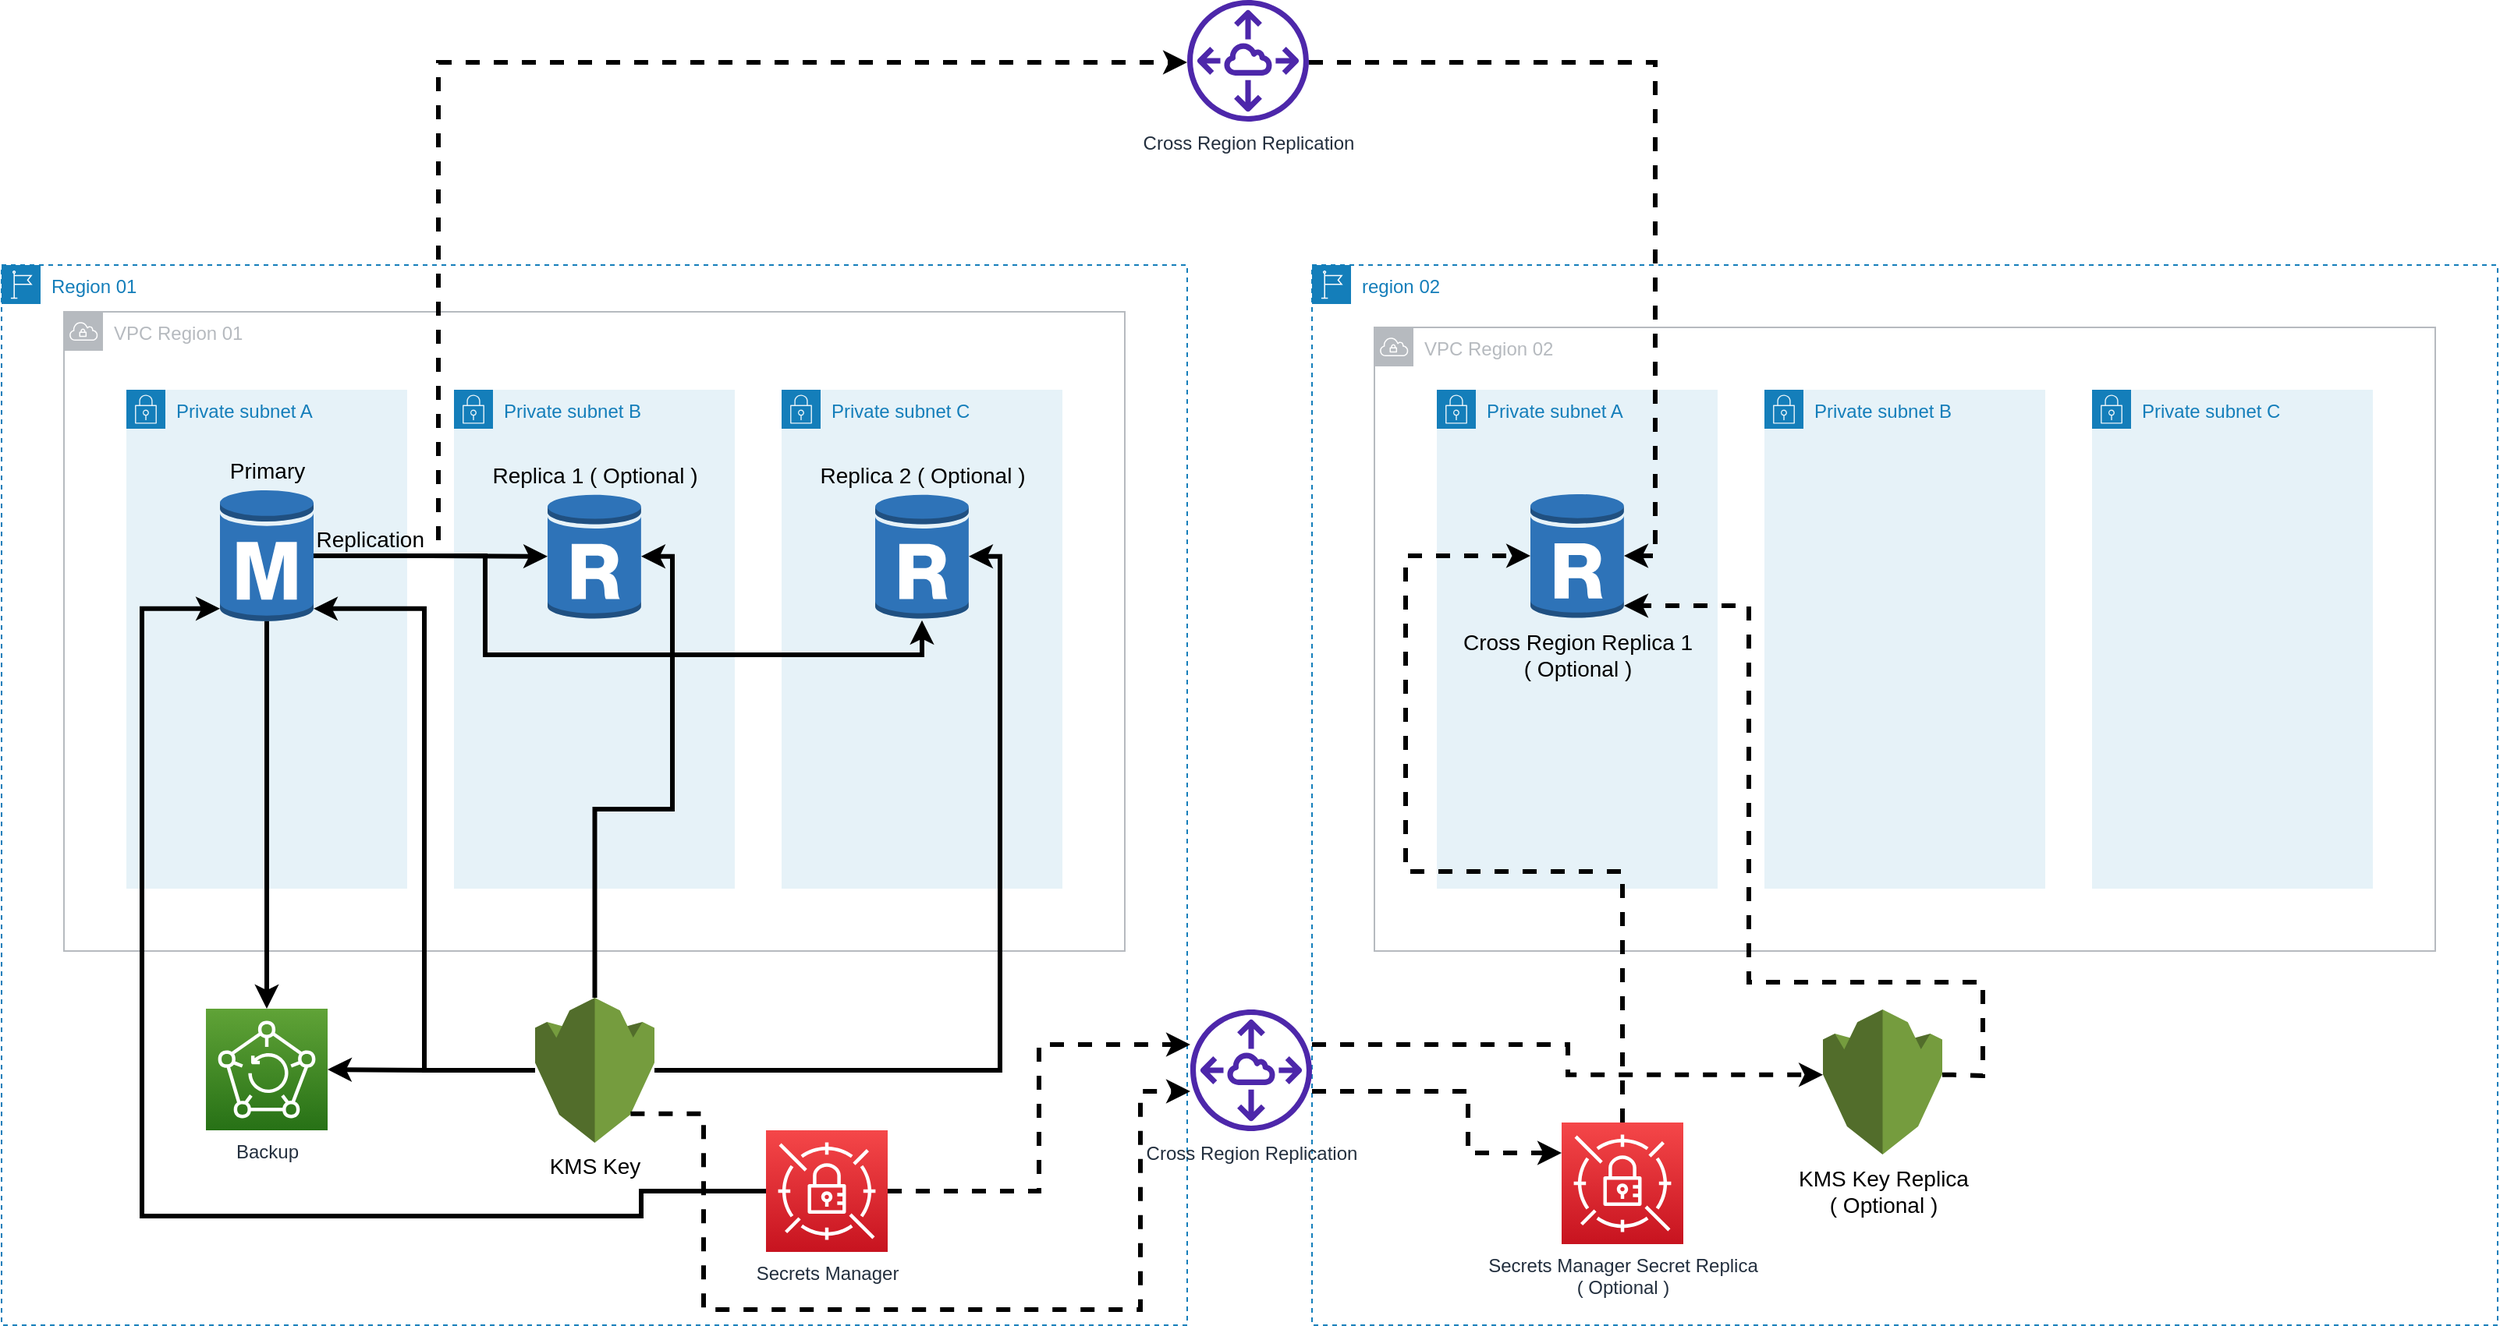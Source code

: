 <mxfile version="20.3.0" type="device"><diagram id="5kdmRt8sHhNt64D0NI1E" name="Page-1"><mxGraphModel dx="3612" dy="1101" grid="1" gridSize="10" guides="1" tooltips="1" connect="1" arrows="1" fold="1" page="1" pageScale="1" pageWidth="827" pageHeight="1169" math="0" shadow="0"><root><mxCell id="0"/><mxCell id="1" parent="0"/><mxCell id="XLQru-O436J4pNtmpBQN-2" value="Region 01" style="points=[[0,0],[0.25,0],[0.5,0],[0.75,0],[1,0],[1,0.25],[1,0.5],[1,0.75],[1,1],[0.75,1],[0.5,1],[0.25,1],[0,1],[0,0.75],[0,0.5],[0,0.25]];outlineConnect=0;gradientColor=none;html=1;whiteSpace=wrap;fontSize=12;fontStyle=0;container=1;pointerEvents=0;collapsible=0;recursiveResize=0;shape=mxgraph.aws4.group;grIcon=mxgraph.aws4.group_region;strokeColor=#147EBA;fillColor=none;verticalAlign=top;align=left;spacingLeft=30;fontColor=#147EBA;dashed=1;" parent="1" vertex="1"><mxGeometry x="-800" y="240" width="760" height="680" as="geometry"/></mxCell><mxCell id="XLQru-O436J4pNtmpBQN-1" value="VPC Region 01" style="sketch=0;outlineConnect=0;gradientColor=none;html=1;whiteSpace=wrap;fontSize=12;fontStyle=0;shape=mxgraph.aws4.group;grIcon=mxgraph.aws4.group_vpc;strokeColor=#B6BABF;fillColor=none;verticalAlign=top;align=left;spacingLeft=30;fontColor=#B6BABF;dashed=0;" parent="XLQru-O436J4pNtmpBQN-2" vertex="1"><mxGeometry x="40" y="30" width="680" height="410" as="geometry"/></mxCell><mxCell id="XLQru-O436J4pNtmpBQN-5" value="Private subnet A" style="points=[[0,0],[0.25,0],[0.5,0],[0.75,0],[1,0],[1,0.25],[1,0.5],[1,0.75],[1,1],[0.75,1],[0.5,1],[0.25,1],[0,1],[0,0.75],[0,0.5],[0,0.25]];outlineConnect=0;gradientColor=none;html=1;whiteSpace=wrap;fontSize=12;fontStyle=0;container=1;pointerEvents=0;collapsible=0;recursiveResize=0;shape=mxgraph.aws4.group;grIcon=mxgraph.aws4.group_security_group;grStroke=0;strokeColor=#147EBA;fillColor=#E6F2F8;verticalAlign=top;align=left;spacingLeft=30;fontColor=#147EBA;dashed=0;" parent="XLQru-O436J4pNtmpBQN-2" vertex="1"><mxGeometry x="80" y="80" width="180" height="320" as="geometry"/></mxCell><mxCell id="XLQru-O436J4pNtmpBQN-16" value="Private subnet C" style="points=[[0,0],[0.25,0],[0.5,0],[0.75,0],[1,0],[1,0.25],[1,0.5],[1,0.75],[1,1],[0.75,1],[0.5,1],[0.25,1],[0,1],[0,0.75],[0,0.5],[0,0.25]];outlineConnect=0;gradientColor=none;html=1;whiteSpace=wrap;fontSize=12;fontStyle=0;container=1;pointerEvents=0;collapsible=0;recursiveResize=0;shape=mxgraph.aws4.group;grIcon=mxgraph.aws4.group_security_group;grStroke=0;strokeColor=#147EBA;fillColor=#E6F2F8;verticalAlign=top;align=left;spacingLeft=30;fontColor=#147EBA;dashed=0;" parent="XLQru-O436J4pNtmpBQN-2" vertex="1"><mxGeometry x="500" y="80" width="180" height="320" as="geometry"/></mxCell><mxCell id="XLQru-O436J4pNtmpBQN-17" value="Private subnet B" style="points=[[0,0],[0.25,0],[0.5,0],[0.75,0],[1,0],[1,0.25],[1,0.5],[1,0.75],[1,1],[0.75,1],[0.5,1],[0.25,1],[0,1],[0,0.75],[0,0.5],[0,0.25]];outlineConnect=0;gradientColor=none;html=1;whiteSpace=wrap;fontSize=12;fontStyle=0;container=1;pointerEvents=0;collapsible=0;recursiveResize=0;shape=mxgraph.aws4.group;grIcon=mxgraph.aws4.group_security_group;grStroke=0;strokeColor=#147EBA;fillColor=#E6F2F8;verticalAlign=top;align=left;spacingLeft=30;fontColor=#147EBA;dashed=0;" parent="XLQru-O436J4pNtmpBQN-2" vertex="1"><mxGeometry x="290" y="80" width="180" height="320" as="geometry"/></mxCell><mxCell id="XLQru-O436J4pNtmpBQN-27" value="" style="edgeStyle=orthogonalEdgeStyle;rounded=0;orthogonalLoop=1;jettySize=auto;html=1;fontSize=18;strokeWidth=3;exitX=0.5;exitY=0.98;exitDx=0;exitDy=0;exitPerimeter=0;entryX=0.5;entryY=0;entryDx=0;entryDy=0;entryPerimeter=0;" parent="XLQru-O436J4pNtmpBQN-2" source="XLQru-O436J4pNtmpBQN-54" target="XLQru-O436J4pNtmpBQN-43" edge="1"><mxGeometry relative="1" as="geometry"><mxPoint x="170" y="227.803" as="sourcePoint"/><mxPoint x="170" y="470" as="targetPoint"/></mxGeometry></mxCell><mxCell id="XLQru-O436J4pNtmpBQN-46" style="edgeStyle=orthogonalEdgeStyle;rounded=0;orthogonalLoop=1;jettySize=auto;html=1;strokeWidth=3;fontSize=14;entryX=1;entryY=0.5;entryDx=0;entryDy=0;entryPerimeter=0;" parent="XLQru-O436J4pNtmpBQN-2" source="XLQru-O436J4pNtmpBQN-42" target="XLQru-O436J4pNtmpBQN-43" edge="1"><mxGeometry relative="1" as="geometry"><mxPoint x="230" y="730" as="targetPoint"/></mxGeometry></mxCell><mxCell id="XLQru-O436J4pNtmpBQN-59" style="edgeStyle=orthogonalEdgeStyle;rounded=0;orthogonalLoop=1;jettySize=auto;html=1;entryX=1;entryY=0.5;entryDx=0;entryDy=0;entryPerimeter=0;strokeWidth=3;fontSize=14;" parent="XLQru-O436J4pNtmpBQN-2" source="XLQru-O436J4pNtmpBQN-42" target="XLQru-O436J4pNtmpBQN-55" edge="1"><mxGeometry relative="1" as="geometry"/></mxCell><mxCell id="XLQru-O436J4pNtmpBQN-60" style="edgeStyle=orthogonalEdgeStyle;rounded=0;orthogonalLoop=1;jettySize=auto;html=1;entryX=1;entryY=0.5;entryDx=0;entryDy=0;entryPerimeter=0;strokeWidth=3;fontSize=14;" parent="XLQru-O436J4pNtmpBQN-2" source="XLQru-O436J4pNtmpBQN-42" target="XLQru-O436J4pNtmpBQN-56" edge="1"><mxGeometry relative="1" as="geometry"/></mxCell><mxCell id="XLQru-O436J4pNtmpBQN-61" style="edgeStyle=orthogonalEdgeStyle;rounded=0;orthogonalLoop=1;jettySize=auto;html=1;entryX=1;entryY=0.89;entryDx=0;entryDy=0;entryPerimeter=0;strokeWidth=3;fontSize=14;" parent="XLQru-O436J4pNtmpBQN-2" source="XLQru-O436J4pNtmpBQN-42" target="XLQru-O436J4pNtmpBQN-54" edge="1"><mxGeometry relative="1" as="geometry"/></mxCell><mxCell id="XLQru-O436J4pNtmpBQN-42" value="KMS Key" style="outlineConnect=0;dashed=0;verticalLabelPosition=bottom;verticalAlign=top;align=center;html=1;shape=mxgraph.aws3.kms;fillColor=#759C3E;gradientColor=none;fontSize=14;" parent="XLQru-O436J4pNtmpBQN-2" vertex="1"><mxGeometry x="342" y="470" width="76.5" height="93" as="geometry"/></mxCell><mxCell id="XLQru-O436J4pNtmpBQN-43" value="Backup" style="sketch=0;points=[[0,0,0],[0.25,0,0],[0.5,0,0],[0.75,0,0],[1,0,0],[0,1,0],[0.25,1,0],[0.5,1,0],[0.75,1,0],[1,1,0],[0,0.25,0],[0,0.5,0],[0,0.75,0],[1,0.25,0],[1,0.5,0],[1,0.75,0]];outlineConnect=0;fontColor=#232F3E;gradientColor=#60A337;gradientDirection=north;fillColor=#277116;strokeColor=#ffffff;dashed=0;verticalLabelPosition=bottom;verticalAlign=top;align=center;html=1;fontSize=12;fontStyle=0;aspect=fixed;shape=mxgraph.aws4.resourceIcon;resIcon=mxgraph.aws4.backup;" parent="XLQru-O436J4pNtmpBQN-2" vertex="1"><mxGeometry x="131" y="477" width="78" height="78" as="geometry"/></mxCell><mxCell id="XLQru-O436J4pNtmpBQN-55" value="Replica 1 ( Optional )" style="outlineConnect=0;dashed=0;verticalLabelPosition=top;verticalAlign=bottom;align=center;html=1;shape=mxgraph.aws3.rds_db_instance_read_replica;fillColor=#2E73B8;gradientColor=none;fontSize=14;labelPosition=center;" parent="XLQru-O436J4pNtmpBQN-2" vertex="1"><mxGeometry x="350" y="145.9" width="60" height="82" as="geometry"/></mxCell><mxCell id="XLQru-O436J4pNtmpBQN-56" value="Replica 2 ( Optional )" style="outlineConnect=0;dashed=0;verticalLabelPosition=top;verticalAlign=bottom;align=center;html=1;shape=mxgraph.aws3.rds_db_instance_read_replica;fillColor=#2E73B8;gradientColor=none;fontSize=14;labelPosition=center;labelBackgroundColor=none;labelBorderColor=none;" parent="XLQru-O436J4pNtmpBQN-2" vertex="1"><mxGeometry x="560" y="145.9" width="60" height="82" as="geometry"/></mxCell><mxCell id="XLQru-O436J4pNtmpBQN-76" style="edgeStyle=orthogonalEdgeStyle;rounded=0;orthogonalLoop=1;jettySize=auto;html=1;entryX=0;entryY=0.89;entryDx=0;entryDy=0;entryPerimeter=0;strokeWidth=3;fontSize=14;" parent="XLQru-O436J4pNtmpBQN-2" source="XLQru-O436J4pNtmpBQN-63" target="XLQru-O436J4pNtmpBQN-54" edge="1"><mxGeometry relative="1" as="geometry"><Array as="points"><mxPoint x="410" y="594"/><mxPoint x="410" y="610"/><mxPoint x="90" y="610"/><mxPoint x="90" y="220"/></Array></mxGeometry></mxCell><mxCell id="XLQru-O436J4pNtmpBQN-63" value="Secrets Manager" style="sketch=0;points=[[0,0,0],[0.25,0,0],[0.5,0,0],[0.75,0,0],[1,0,0],[0,1,0],[0.25,1,0],[0.5,1,0],[0.75,1,0],[1,1,0],[0,0.25,0],[0,0.5,0],[0,0.75,0],[1,0.25,0],[1,0.5,0],[1,0.75,0]];outlineConnect=0;fontColor=#232F3E;gradientColor=#F54749;gradientDirection=north;fillColor=#C7131F;strokeColor=#ffffff;dashed=0;verticalLabelPosition=bottom;verticalAlign=top;align=center;html=1;fontSize=12;fontStyle=0;aspect=fixed;shape=mxgraph.aws4.resourceIcon;resIcon=mxgraph.aws4.secrets_manager;" parent="XLQru-O436J4pNtmpBQN-2" vertex="1"><mxGeometry x="490" y="555" width="78" height="78" as="geometry"/></mxCell><mxCell id="XLQru-O436J4pNtmpBQN-74" style="edgeStyle=orthogonalEdgeStyle;rounded=0;orthogonalLoop=1;jettySize=auto;html=1;strokeWidth=3;fontSize=14;" parent="XLQru-O436J4pNtmpBQN-2" source="XLQru-O436J4pNtmpBQN-54" target="XLQru-O436J4pNtmpBQN-55" edge="1"><mxGeometry relative="1" as="geometry"/></mxCell><mxCell id="XLQru-O436J4pNtmpBQN-77" style="edgeStyle=orthogonalEdgeStyle;rounded=0;orthogonalLoop=1;jettySize=auto;html=1;strokeWidth=3;fontSize=14;exitX=1;exitY=0.5;exitDx=0;exitDy=0;exitPerimeter=0;" parent="XLQru-O436J4pNtmpBQN-2" source="XLQru-O436J4pNtmpBQN-54" target="XLQru-O436J4pNtmpBQN-56" edge="1"><mxGeometry relative="1" as="geometry"><Array as="points"><mxPoint x="310" y="187"/><mxPoint x="310" y="250"/><mxPoint x="590" y="250"/></Array></mxGeometry></mxCell><object label="Primary" id="XLQru-O436J4pNtmpBQN-54"><mxCell style="outlineConnect=0;dashed=0;verticalLabelPosition=top;verticalAlign=bottom;align=center;html=1;shape=mxgraph.aws3.rds_db_instance;fillColor=#2E73B8;gradientColor=none;fontSize=14;horizontal=1;points=[[0,0.1,0,0,0],[0,0.36,0,0,0],[0,0.57,0,0,0],[0.5,0.02,0,0,0],[1,0.1,0,0,0],[1,0.36,0,0,0],[1,0.57,0,0,0],[1,0.82,0,0,0]];labelPosition=center;" parent="XLQru-O436J4pNtmpBQN-2" vertex="1"><mxGeometry x="140" y="142.95" width="60" height="87.05" as="geometry"/></mxCell></object><mxCell id="XLQru-O436J4pNtmpBQN-3" value="region 02" style="points=[[0,0],[0.25,0],[0.5,0],[0.75,0],[1,0],[1,0.25],[1,0.5],[1,0.75],[1,1],[0.75,1],[0.5,1],[0.25,1],[0,1],[0,0.75],[0,0.5],[0,0.25]];outlineConnect=0;gradientColor=none;html=1;whiteSpace=wrap;fontSize=12;fontStyle=0;container=1;pointerEvents=0;collapsible=0;recursiveResize=0;shape=mxgraph.aws4.group;grIcon=mxgraph.aws4.group_region;strokeColor=#147EBA;fillColor=none;verticalAlign=top;align=left;spacingLeft=30;fontColor=#147EBA;dashed=1;" parent="1" vertex="1"><mxGeometry x="40" y="240" width="760" height="680" as="geometry"/></mxCell><mxCell id="XLQru-O436J4pNtmpBQN-4" value="VPC Region 02" style="sketch=0;outlineConnect=0;gradientColor=none;html=1;whiteSpace=wrap;fontSize=12;fontStyle=0;shape=mxgraph.aws4.group;grIcon=mxgraph.aws4.group_vpc;strokeColor=#B6BABF;fillColor=none;verticalAlign=top;align=left;spacingLeft=30;fontColor=#B6BABF;dashed=0;" parent="XLQru-O436J4pNtmpBQN-3" vertex="1"><mxGeometry x="40" y="40" width="680" height="400" as="geometry"/></mxCell><mxCell id="XLQru-O436J4pNtmpBQN-18" value="Private subnet A" style="points=[[0,0],[0.25,0],[0.5,0],[0.75,0],[1,0],[1,0.25],[1,0.5],[1,0.75],[1,1],[0.75,1],[0.5,1],[0.25,1],[0,1],[0,0.75],[0,0.5],[0,0.25]];outlineConnect=0;gradientColor=none;html=1;whiteSpace=wrap;fontSize=12;fontStyle=0;container=1;pointerEvents=0;collapsible=0;recursiveResize=0;shape=mxgraph.aws4.group;grIcon=mxgraph.aws4.group_security_group;grStroke=0;strokeColor=#147EBA;fillColor=#E6F2F8;verticalAlign=top;align=left;spacingLeft=30;fontColor=#147EBA;dashed=0;" parent="XLQru-O436J4pNtmpBQN-3" vertex="1"><mxGeometry x="80" y="80" width="180" height="320" as="geometry"/></mxCell><mxCell id="XLQru-O436J4pNtmpBQN-57" value="Cross Region Replica 1&lt;br&gt;( Optional )" style="outlineConnect=0;dashed=0;verticalLabelPosition=bottom;verticalAlign=top;align=center;html=1;shape=mxgraph.aws3.rds_db_instance_read_replica;fillColor=#2E73B8;gradientColor=none;fontSize=14;" parent="XLQru-O436J4pNtmpBQN-18" vertex="1"><mxGeometry x="60" y="65.48" width="60" height="82" as="geometry"/></mxCell><mxCell id="XLQru-O436J4pNtmpBQN-19" value="Private subnet C" style="points=[[0,0],[0.25,0],[0.5,0],[0.75,0],[1,0],[1,0.25],[1,0.5],[1,0.75],[1,1],[0.75,1],[0.5,1],[0.25,1],[0,1],[0,0.75],[0,0.5],[0,0.25]];outlineConnect=0;gradientColor=none;html=1;whiteSpace=wrap;fontSize=12;fontStyle=0;container=1;pointerEvents=0;collapsible=0;recursiveResize=0;shape=mxgraph.aws4.group;grIcon=mxgraph.aws4.group_security_group;grStroke=0;strokeColor=#147EBA;fillColor=#E6F2F8;verticalAlign=top;align=left;spacingLeft=30;fontColor=#147EBA;dashed=0;" parent="XLQru-O436J4pNtmpBQN-3" vertex="1"><mxGeometry x="500" y="80" width="180" height="320" as="geometry"/></mxCell><mxCell id="XLQru-O436J4pNtmpBQN-20" value="Private subnet B" style="points=[[0,0],[0.25,0],[0.5,0],[0.75,0],[1,0],[1,0.25],[1,0.5],[1,0.75],[1,1],[0.75,1],[0.5,1],[0.25,1],[0,1],[0,0.75],[0,0.5],[0,0.25]];outlineConnect=0;gradientColor=none;html=1;whiteSpace=wrap;fontSize=12;fontStyle=0;container=1;pointerEvents=0;collapsible=0;recursiveResize=0;shape=mxgraph.aws4.group;grIcon=mxgraph.aws4.group_security_group;grStroke=0;strokeColor=#147EBA;fillColor=#E6F2F8;verticalAlign=top;align=left;spacingLeft=30;fontColor=#147EBA;dashed=0;" parent="XLQru-O436J4pNtmpBQN-3" vertex="1"><mxGeometry x="290" y="80" width="180" height="320" as="geometry"/></mxCell><mxCell id="XLQru-O436J4pNtmpBQN-94" style="edgeStyle=orthogonalEdgeStyle;rounded=0;orthogonalLoop=1;jettySize=auto;html=1;entryX=1;entryY=0.89;entryDx=0;entryDy=0;entryPerimeter=0;strokeWidth=3;fontSize=14;exitX=1;exitY=0.45;exitDx=0;exitDy=0;exitPerimeter=0;dashed=1;" parent="XLQru-O436J4pNtmpBQN-3" source="XLQru-O436J4pNtmpBQN-48" target="XLQru-O436J4pNtmpBQN-57" edge="1"><mxGeometry relative="1" as="geometry"><Array as="points"><mxPoint x="411" y="519"/><mxPoint x="430" y="520"/><mxPoint x="430" y="460"/><mxPoint x="280" y="460"/><mxPoint x="280" y="218"/></Array></mxGeometry></mxCell><mxCell id="XLQru-O436J4pNtmpBQN-48" value="KMS Key Replica&lt;br&gt;( Optional )" style="outlineConnect=0;dashed=0;verticalLabelPosition=bottom;verticalAlign=top;align=center;html=1;shape=mxgraph.aws3.kms;fillColor=#759C3E;gradientColor=none;fontSize=14;" parent="XLQru-O436J4pNtmpBQN-3" vertex="1"><mxGeometry x="327.5" y="477.5" width="76.5" height="93" as="geometry"/></mxCell><mxCell id="f7tV-SSp0po4qRq8JPyN-3" style="edgeStyle=orthogonalEdgeStyle;rounded=0;orthogonalLoop=1;jettySize=auto;html=1;entryX=0;entryY=0.5;entryDx=0;entryDy=0;entryPerimeter=0;strokeWidth=3;dashed=1;" edge="1" parent="XLQru-O436J4pNtmpBQN-3" source="XLQru-O436J4pNtmpBQN-65" target="XLQru-O436J4pNtmpBQN-57"><mxGeometry relative="1" as="geometry"><Array as="points"><mxPoint x="199" y="389"/><mxPoint x="60" y="389"/><mxPoint x="60" y="187"/></Array></mxGeometry></mxCell><mxCell id="XLQru-O436J4pNtmpBQN-65" value="Secrets Manager Secret Replica&lt;br&gt;( Optional )" style="sketch=0;points=[[0,0,0],[0.25,0,0],[0.5,0,0],[0.75,0,0],[1,0,0],[0,1,0],[0.25,1,0],[0.5,1,0],[0.75,1,0],[1,1,0],[0,0.25,0],[0,0.5,0],[0,0.75,0],[1,0.25,0],[1,0.5,0],[1,0.75,0]];outlineConnect=0;fontColor=#232F3E;gradientColor=#F54749;gradientDirection=north;fillColor=#C7131F;strokeColor=#ffffff;dashed=0;verticalLabelPosition=bottom;verticalAlign=top;align=center;html=1;fontSize=12;fontStyle=0;aspect=fixed;shape=mxgraph.aws4.resourceIcon;resIcon=mxgraph.aws4.secrets_manager;" parent="XLQru-O436J4pNtmpBQN-3" vertex="1"><mxGeometry x="160" y="550" width="78" height="78" as="geometry"/></mxCell><mxCell id="XLQru-O436J4pNtmpBQN-6" style="edgeStyle=orthogonalEdgeStyle;rounded=0;orthogonalLoop=1;jettySize=auto;html=1;exitX=0.5;exitY=1;exitDx=0;exitDy=0;" parent="1" source="XLQru-O436J4pNtmpBQN-2" target="XLQru-O436J4pNtmpBQN-2" edge="1"><mxGeometry relative="1" as="geometry"/></mxCell><mxCell id="XLQru-O436J4pNtmpBQN-9" style="edgeStyle=orthogonalEdgeStyle;rounded=0;orthogonalLoop=1;jettySize=auto;html=1;exitX=0.5;exitY=1;exitDx=0;exitDy=0;" parent="1" source="XLQru-O436J4pNtmpBQN-3" target="XLQru-O436J4pNtmpBQN-3" edge="1"><mxGeometry relative="1" as="geometry"/></mxCell><mxCell id="XLQru-O436J4pNtmpBQN-92" style="edgeStyle=orthogonalEdgeStyle;rounded=0;orthogonalLoop=1;jettySize=auto;html=1;entryX=1;entryY=0.5;entryDx=0;entryDy=0;entryPerimeter=0;strokeWidth=3;fontSize=14;dashed=1;" parent="1" source="-m1mvhdwGuG5tx4BXkc2-1" target="XLQru-O436J4pNtmpBQN-57" edge="1"><mxGeometry relative="1" as="geometry"><mxPoint x="50" y="110" as="sourcePoint"/><Array as="points"><mxPoint x="260" y="110"/><mxPoint x="260" y="427"/></Array></mxGeometry></mxCell><mxCell id="XLQru-O436J4pNtmpBQN-51" style="edgeStyle=orthogonalEdgeStyle;rounded=0;orthogonalLoop=1;jettySize=auto;html=1;strokeWidth=3;fontSize=14;dashed=1;exitX=0.8;exitY=0.8;exitDx=0;exitDy=0;exitPerimeter=0;" parent="1" source="XLQru-O436J4pNtmpBQN-42" target="XLQru-O436J4pNtmpBQN-86" edge="1"><mxGeometry relative="1" as="geometry"><Array as="points"><mxPoint x="-350" y="784"/><mxPoint x="-350" y="910"/><mxPoint x="-70" y="910"/><mxPoint x="-70" y="770"/></Array></mxGeometry></mxCell><mxCell id="XLQru-O436J4pNtmpBQN-67" style="edgeStyle=orthogonalEdgeStyle;rounded=0;orthogonalLoop=1;jettySize=auto;html=1;strokeWidth=3;fontSize=14;dashed=1;" parent="1" source="XLQru-O436J4pNtmpBQN-63" target="XLQru-O436J4pNtmpBQN-86" edge="1"><mxGeometry relative="1" as="geometry"><mxPoint x="170" y="1040" as="targetPoint"/><Array as="points"><mxPoint x="-135" y="834"/><mxPoint x="-135" y="740"/></Array></mxGeometry></mxCell><mxCell id="XLQru-O436J4pNtmpBQN-75" style="edgeStyle=orthogonalEdgeStyle;rounded=0;orthogonalLoop=1;jettySize=auto;html=1;strokeWidth=3;fontSize=14;exitX=1;exitY=0.5;exitDx=0;exitDy=0;exitPerimeter=0;dashed=1;" parent="1" source="XLQru-O436J4pNtmpBQN-54" target="-m1mvhdwGuG5tx4BXkc2-1" edge="1"><mxGeometry relative="1" as="geometry"><Array as="points"><mxPoint x="-520" y="427"/><mxPoint x="-520" y="110"/></Array><mxPoint x="-50" y="110" as="targetPoint"/></mxGeometry></mxCell><mxCell id="XLQru-O436J4pNtmpBQN-96" value="Replication" style="edgeLabel;html=1;align=right;verticalAlign=bottom;resizable=0;points=[];fontSize=14;labelBackgroundColor=none;labelPosition=left;verticalLabelPosition=top;" parent="XLQru-O436J4pNtmpBQN-75" vertex="1" connectable="0"><mxGeometry x="-0.847" y="3" relative="1" as="geometry"><mxPoint x="4" y="3" as="offset"/></mxGeometry></mxCell><mxCell id="XLQru-O436J4pNtmpBQN-87" style="edgeStyle=orthogonalEdgeStyle;rounded=0;orthogonalLoop=1;jettySize=auto;html=1;strokeWidth=3;fontSize=14;entryX=0;entryY=0.25;entryDx=0;entryDy=0;entryPerimeter=0;dashed=1;" parent="1" source="XLQru-O436J4pNtmpBQN-86" target="XLQru-O436J4pNtmpBQN-65" edge="1"><mxGeometry relative="1" as="geometry"><Array as="points"><mxPoint x="140" y="770"/><mxPoint x="140" y="810"/></Array></mxGeometry></mxCell><mxCell id="XLQru-O436J4pNtmpBQN-88" style="edgeStyle=orthogonalEdgeStyle;rounded=0;orthogonalLoop=1;jettySize=auto;html=1;strokeWidth=3;fontSize=14;entryX=0;entryY=0.45;entryDx=0;entryDy=0;entryPerimeter=0;dashed=1;" parent="1" source="XLQru-O436J4pNtmpBQN-86" target="XLQru-O436J4pNtmpBQN-48" edge="1"><mxGeometry relative="1" as="geometry"><Array as="points"><mxPoint x="204" y="740"/><mxPoint x="204" y="759"/></Array></mxGeometry></mxCell><mxCell id="XLQru-O436J4pNtmpBQN-86" value="Cross Region Replication" style="sketch=0;outlineConnect=0;fontColor=#232F3E;gradientColor=none;fillColor=#4D27AA;strokeColor=none;dashed=0;verticalLabelPosition=bottom;verticalAlign=top;align=center;html=1;fontSize=12;fontStyle=0;aspect=fixed;pointerEvents=1;shape=mxgraph.aws4.peering;" parent="1" vertex="1"><mxGeometry x="-38" y="717.5" width="78" height="78" as="geometry"/></mxCell><mxCell id="-m1mvhdwGuG5tx4BXkc2-1" value="Cross Region Replication" style="sketch=0;outlineConnect=0;fontColor=#232F3E;gradientColor=none;fillColor=#4D27AA;strokeColor=none;dashed=0;verticalLabelPosition=bottom;verticalAlign=top;align=center;html=1;fontSize=12;fontStyle=0;aspect=fixed;pointerEvents=1;shape=mxgraph.aws4.peering;" parent="1" vertex="1"><mxGeometry x="-40" y="70" width="78" height="78" as="geometry"/></mxCell></root></mxGraphModel></diagram></mxfile>
